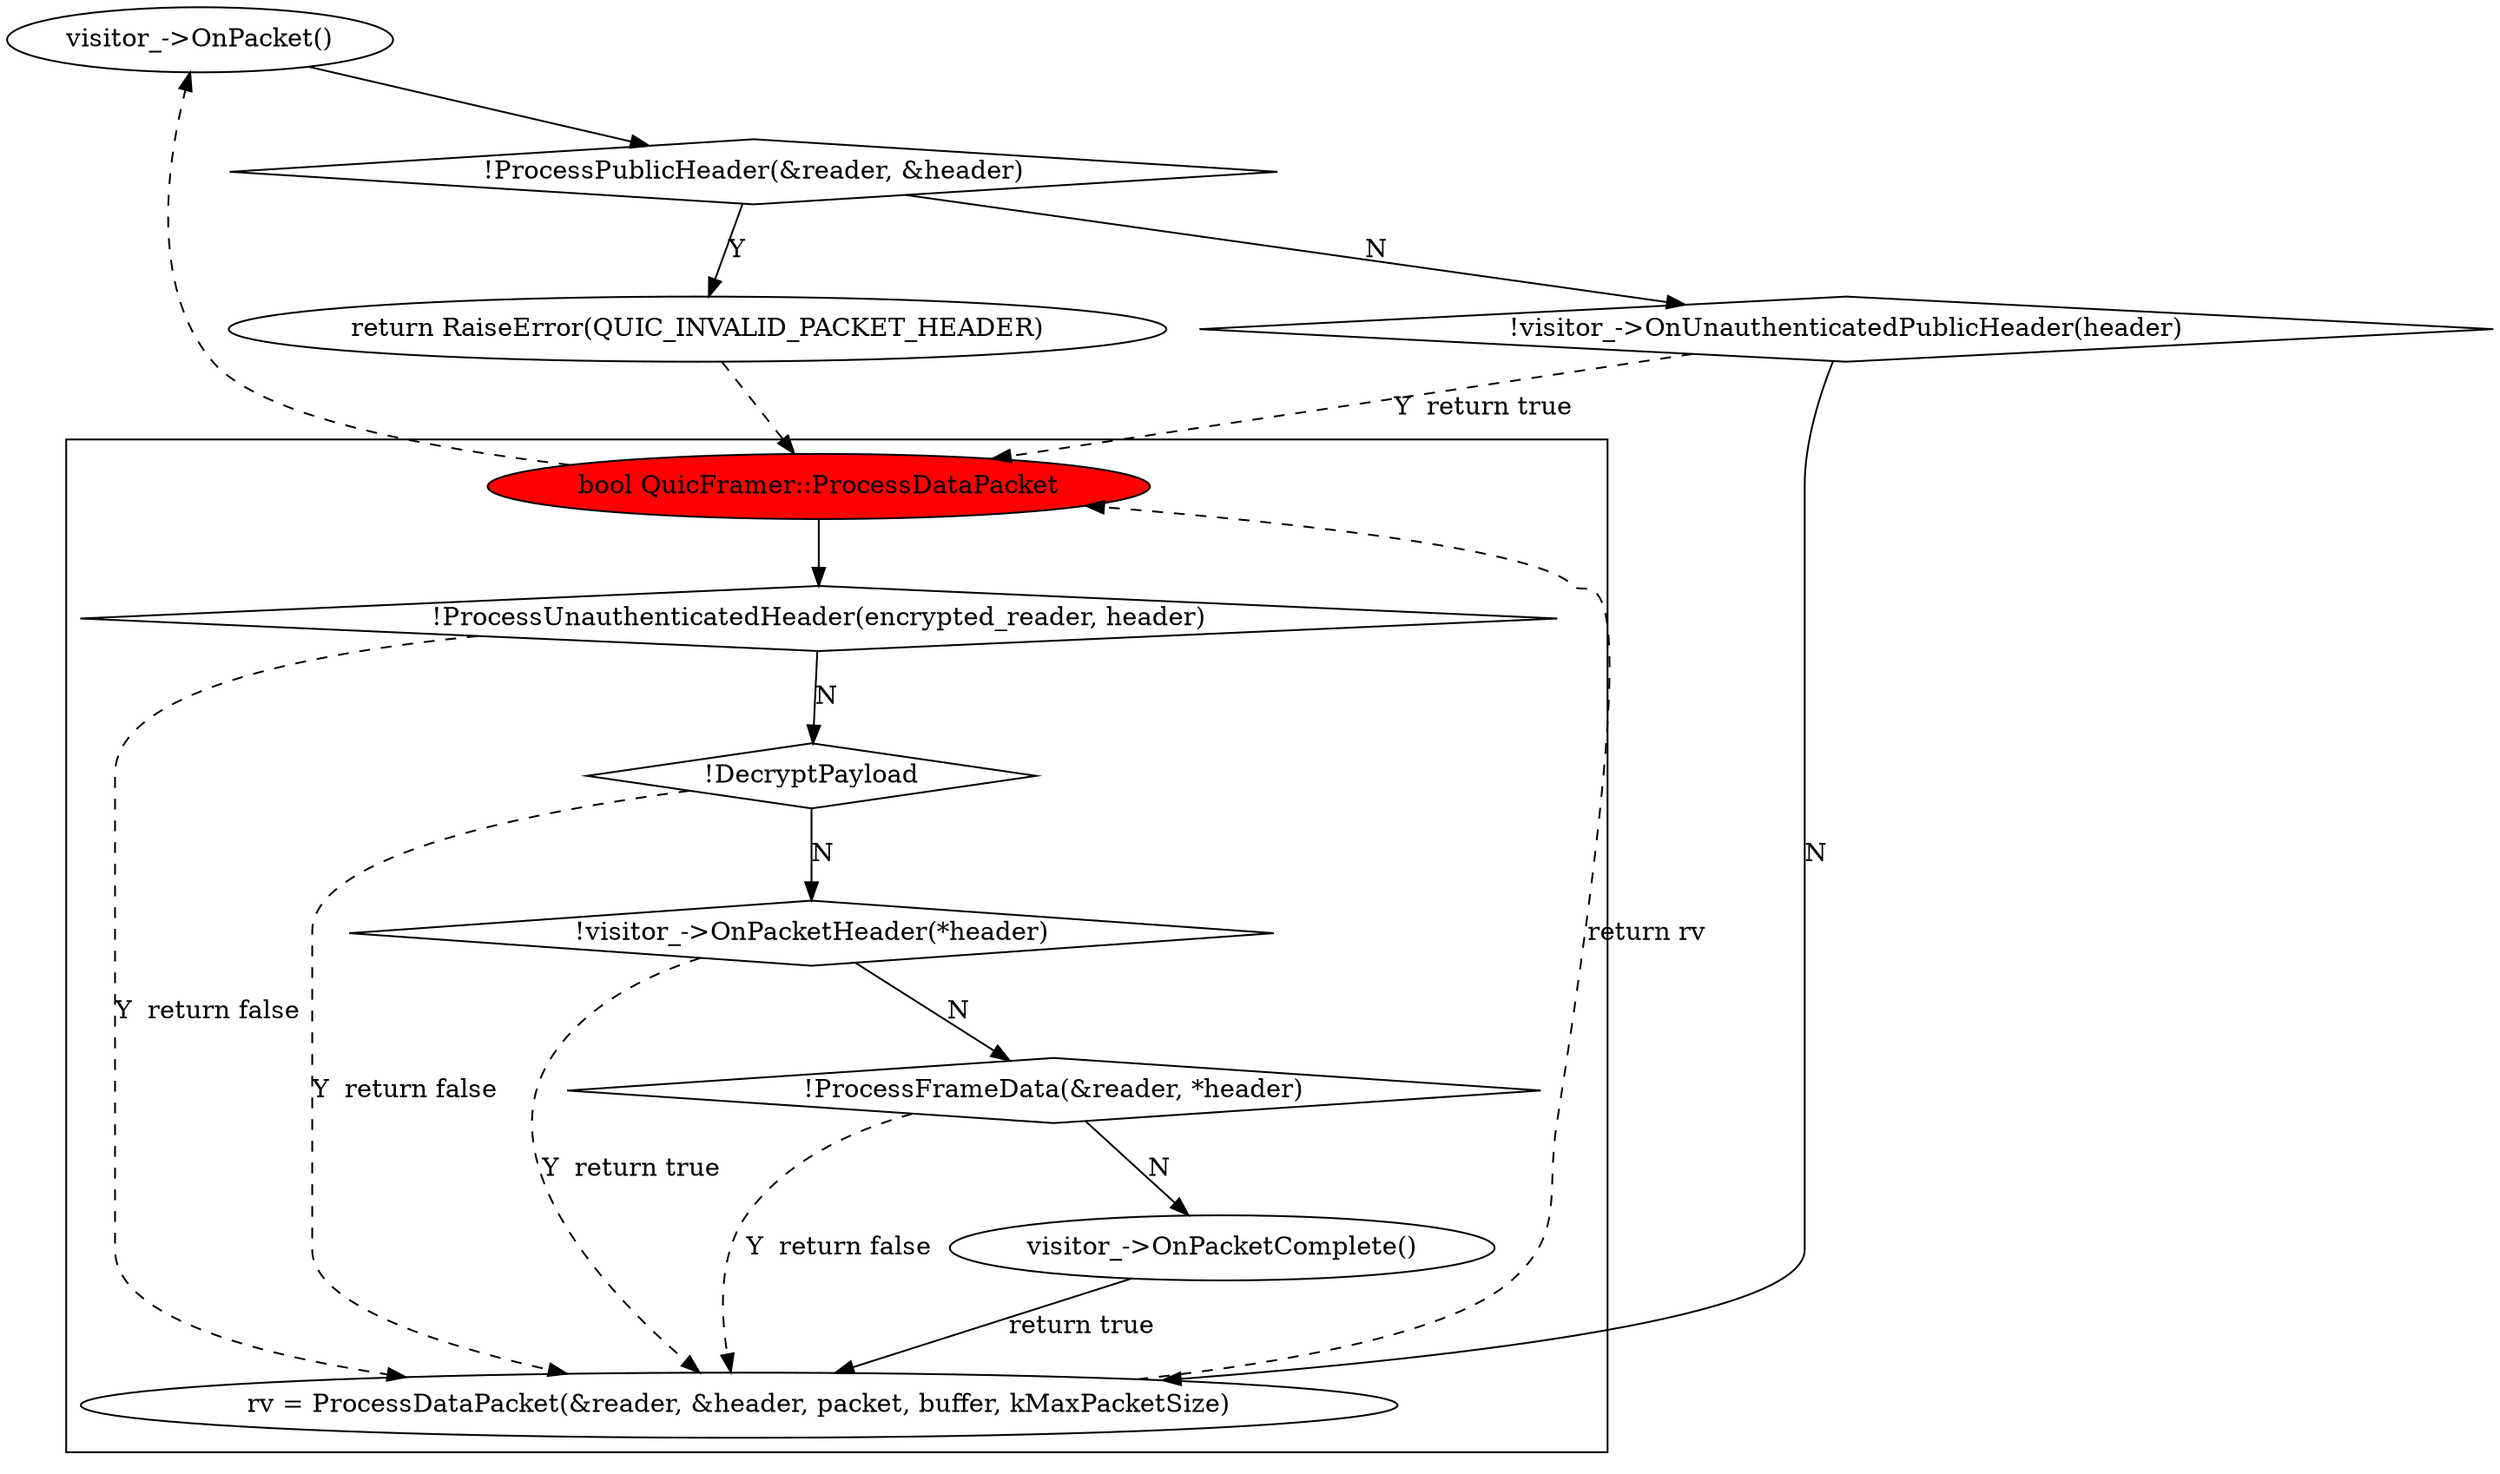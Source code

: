 digraph ProcessPacket {
    "bool QuicFramer::ProcessDataPacket"[style=filled, fillcolor=red];
    "!visitor_->OnUnauthenticatedPublicHeader(header)"[shape=diamond];
    "!ProcessPublicHeader(&reader, &header)"[shape=diamond];
    "bool QuicFramer::ProcessDataPacket"->"visitor_->OnPacket()"[style=dashed];
    "visitor_->OnPacket()"->"!ProcessPublicHeader(&reader, &header)";
    "!ProcessPublicHeader(&reader, &header)"->"return RaiseError(QUIC_INVALID_PACKET_HEADER)"[label=Y];
    "return RaiseError(QUIC_INVALID_PACKET_HEADER)"->"bool QuicFramer::ProcessDataPacket"[style=dashed];
    "!ProcessPublicHeader(&reader, &header)"->"!visitor_->OnUnauthenticatedPublicHeader(header)"[label=N];
    "!visitor_->OnUnauthenticatedPublicHeader(header)"->"bool QuicFramer::ProcessDataPacket"[label="Y  return true", style=dashed];
    "!visitor_->OnUnauthenticatedPublicHeader(header)"->"rv = ProcessDataPacket(&reader, &header, packet, buffer, kMaxPacketSize)"[label=N];
    "rv = ProcessDataPacket(&reader, &header, packet, buffer, kMaxPacketSize)"->"bool QuicFramer::ProcessDataPacket"[label="return rv", style=dashed];

subgraph cluster_ProcessDataPacket {
    "!ProcessUnauthenticatedHeader(encrypted_reader, header)"[shape=diamond];
    "!DecryptPayload"[shape=diamond];   
    "!visitor_->OnPacketHeader(*header)"[shape=diamond];
    "!ProcessFrameData(&reader, *header)"[shape=diamond];
    "bool QuicFramer::ProcessDataPacket"->"!ProcessUnauthenticatedHeader(encrypted_reader, header)";
    "!ProcessUnauthenticatedHeader(encrypted_reader, header)"->"rv = ProcessDataPacket(&reader, &header, packet, buffer, kMaxPacketSize)"[label="Y  return false", style=dashed];
    "!ProcessUnauthenticatedHeader(encrypted_reader, header)"->"!DecryptPayload"[label=N];
    "!DecryptPayload"->"rv = ProcessDataPacket(&reader, &header, packet, buffer, kMaxPacketSize)"[label="Y  return false", style=dashed];
    "!DecryptPayload"->"!visitor_->OnPacketHeader(*header)"[label=N];
    "!visitor_->OnPacketHeader(*header)"->"rv = ProcessDataPacket(&reader, &header, packet, buffer, kMaxPacketSize)"[label="Y  return true", style=dashed];
    "!visitor_->OnPacketHeader(*header)"->"!ProcessFrameData(&reader, *header)"[label=N];
    "!ProcessFrameData(&reader, *header)"->"rv = ProcessDataPacket(&reader, &header, packet, buffer, kMaxPacketSize)"[label="Y  return false", style=dashed];
    "!ProcessFrameData(&reader, *header)"->"visitor_->OnPacketComplete()"[label=N];
    "visitor_->OnPacketComplete()"->"rv = ProcessDataPacket(&reader, &header, packet, buffer, kMaxPacketSize)"[label="return true"];

}
}
